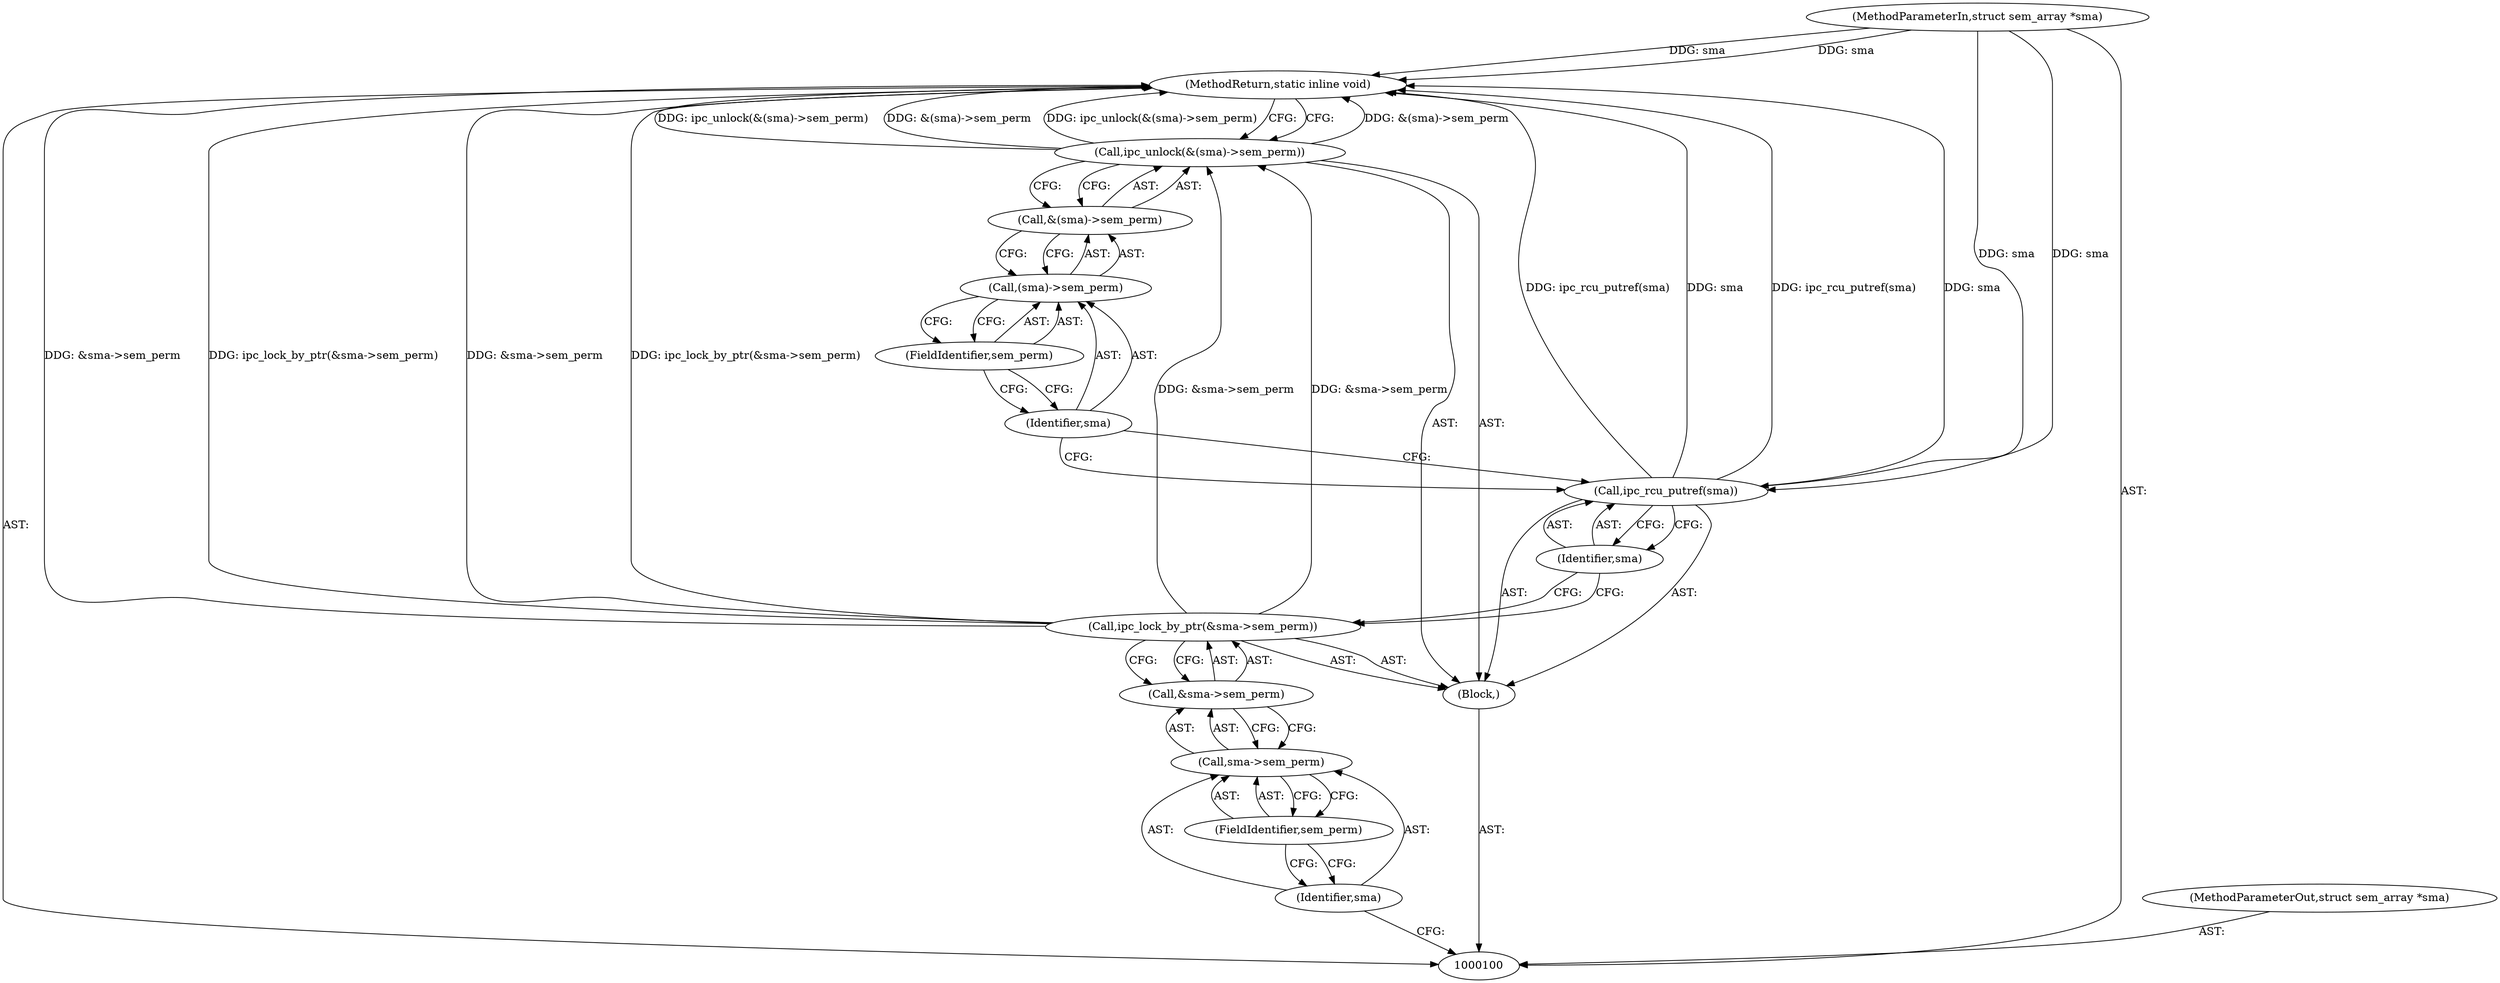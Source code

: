 digraph "1_linux_6062a8dc0517bce23e3c2f7d2fea5e22411269a3_10" {
"1000115" [label="(MethodReturn,static inline void)"];
"1000101" [label="(MethodParameterIn,struct sem_array *sma)"];
"1000141" [label="(MethodParameterOut,struct sem_array *sma)"];
"1000102" [label="(Block,)"];
"1000103" [label="(Call,ipc_lock_by_ptr(&sma->sem_perm))"];
"1000104" [label="(Call,&sma->sem_perm)"];
"1000105" [label="(Call,sma->sem_perm)"];
"1000106" [label="(Identifier,sma)"];
"1000107" [label="(FieldIdentifier,sem_perm)"];
"1000108" [label="(Call,ipc_rcu_putref(sma))"];
"1000109" [label="(Identifier,sma)"];
"1000110" [label="(Call,ipc_unlock(&(sma)->sem_perm))"];
"1000111" [label="(Call,&(sma)->sem_perm)"];
"1000112" [label="(Call,(sma)->sem_perm)"];
"1000113" [label="(Identifier,sma)"];
"1000114" [label="(FieldIdentifier,sem_perm)"];
"1000115" -> "1000100"  [label="AST: "];
"1000115" -> "1000110"  [label="CFG: "];
"1000108" -> "1000115"  [label="DDG: ipc_rcu_putref(sma)"];
"1000108" -> "1000115"  [label="DDG: sma"];
"1000103" -> "1000115"  [label="DDG: &sma->sem_perm"];
"1000103" -> "1000115"  [label="DDG: ipc_lock_by_ptr(&sma->sem_perm)"];
"1000110" -> "1000115"  [label="DDG: &(sma)->sem_perm"];
"1000110" -> "1000115"  [label="DDG: ipc_unlock(&(sma)->sem_perm)"];
"1000101" -> "1000115"  [label="DDG: sma"];
"1000101" -> "1000100"  [label="AST: "];
"1000101" -> "1000115"  [label="DDG: sma"];
"1000101" -> "1000108"  [label="DDG: sma"];
"1000141" -> "1000100"  [label="AST: "];
"1000102" -> "1000100"  [label="AST: "];
"1000103" -> "1000102"  [label="AST: "];
"1000108" -> "1000102"  [label="AST: "];
"1000110" -> "1000102"  [label="AST: "];
"1000103" -> "1000102"  [label="AST: "];
"1000103" -> "1000104"  [label="CFG: "];
"1000104" -> "1000103"  [label="AST: "];
"1000109" -> "1000103"  [label="CFG: "];
"1000103" -> "1000115"  [label="DDG: &sma->sem_perm"];
"1000103" -> "1000115"  [label="DDG: ipc_lock_by_ptr(&sma->sem_perm)"];
"1000103" -> "1000110"  [label="DDG: &sma->sem_perm"];
"1000104" -> "1000103"  [label="AST: "];
"1000104" -> "1000105"  [label="CFG: "];
"1000105" -> "1000104"  [label="AST: "];
"1000103" -> "1000104"  [label="CFG: "];
"1000105" -> "1000104"  [label="AST: "];
"1000105" -> "1000107"  [label="CFG: "];
"1000106" -> "1000105"  [label="AST: "];
"1000107" -> "1000105"  [label="AST: "];
"1000104" -> "1000105"  [label="CFG: "];
"1000106" -> "1000105"  [label="AST: "];
"1000106" -> "1000100"  [label="CFG: "];
"1000107" -> "1000106"  [label="CFG: "];
"1000107" -> "1000105"  [label="AST: "];
"1000107" -> "1000106"  [label="CFG: "];
"1000105" -> "1000107"  [label="CFG: "];
"1000108" -> "1000102"  [label="AST: "];
"1000108" -> "1000109"  [label="CFG: "];
"1000109" -> "1000108"  [label="AST: "];
"1000113" -> "1000108"  [label="CFG: "];
"1000108" -> "1000115"  [label="DDG: ipc_rcu_putref(sma)"];
"1000108" -> "1000115"  [label="DDG: sma"];
"1000101" -> "1000108"  [label="DDG: sma"];
"1000109" -> "1000108"  [label="AST: "];
"1000109" -> "1000103"  [label="CFG: "];
"1000108" -> "1000109"  [label="CFG: "];
"1000110" -> "1000102"  [label="AST: "];
"1000110" -> "1000111"  [label="CFG: "];
"1000111" -> "1000110"  [label="AST: "];
"1000115" -> "1000110"  [label="CFG: "];
"1000110" -> "1000115"  [label="DDG: &(sma)->sem_perm"];
"1000110" -> "1000115"  [label="DDG: ipc_unlock(&(sma)->sem_perm)"];
"1000103" -> "1000110"  [label="DDG: &sma->sem_perm"];
"1000111" -> "1000110"  [label="AST: "];
"1000111" -> "1000112"  [label="CFG: "];
"1000112" -> "1000111"  [label="AST: "];
"1000110" -> "1000111"  [label="CFG: "];
"1000112" -> "1000111"  [label="AST: "];
"1000112" -> "1000114"  [label="CFG: "];
"1000113" -> "1000112"  [label="AST: "];
"1000114" -> "1000112"  [label="AST: "];
"1000111" -> "1000112"  [label="CFG: "];
"1000113" -> "1000112"  [label="AST: "];
"1000113" -> "1000108"  [label="CFG: "];
"1000114" -> "1000113"  [label="CFG: "];
"1000114" -> "1000112"  [label="AST: "];
"1000114" -> "1000113"  [label="CFG: "];
"1000112" -> "1000114"  [label="CFG: "];
}
